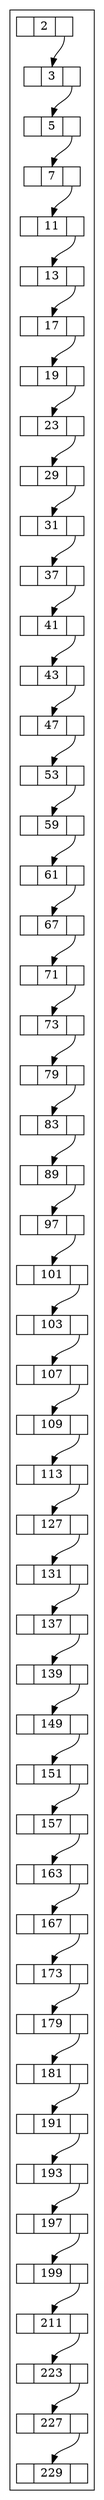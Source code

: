 digraph G {
	node [shape = record,height=.1];
	subgraph cluster1 {
		label = ""
		fontsize = 18
		fontcolor = blue
		a1 [label="<l> | {<c> 2} | <r> "]
		a2 [label="<l> | {<c> 3} | <r> "]
		a3 [label="<l> | {<c> 5} | <r> "]
		a4 [label="<l> | {<c> 7} | <r> "]
		a5 [label="<l> | {<c> 11} | <r> "]
		a6 [label="<l> | {<c> 13} | <r> "]
		a7 [label="<l> | {<c> 17} | <r> "]
		a8 [label="<l> | {<c> 19} | <r> "]
		a9 [label="<l> | {<c> 23} | <r> "]
		a10 [label="<l> | {<c> 29} | <r> "]
		a11 [label="<l> | {<c> 31} | <r> "]
		a12 [label="<l> | {<c> 37} | <r> "]
		a13 [label="<l> | {<c> 41} | <r> "]
		a14 [label="<l> | {<c> 43} | <r> "]
		a15 [label="<l> | {<c> 47} | <r> "]
		a16 [label="<l> | {<c> 53} | <r> "]
		a17 [label="<l> | {<c> 59} | <r> "]
		a18 [label="<l> | {<c> 61} | <r> "]
		a19 [label="<l> | {<c> 67} | <r> "]
		a20 [label="<l> | {<c> 71} | <r> "]
		a21 [label="<l> | {<c> 73} | <r> "]
		a22 [label="<l> | {<c> 79} | <r> "]
		a23 [label="<l> | {<c> 83} | <r> "]
		a24 [label="<l> | {<c> 89} | <r> "]
		a25 [label="<l> | {<c> 97} | <r> "]
		a26 [label="<l> | {<c> 101} | <r> "]
		a27 [label="<l> | {<c> 103} | <r> "]
		a28 [label="<l> | {<c> 107} | <r> "]
		a29 [label="<l> | {<c> 109} | <r> "]
		a30 [label="<l> | {<c> 113} | <r> "]
		a31 [label="<l> | {<c> 127} | <r> "]
		a32 [label="<l> | {<c> 131} | <r> "]
		a33 [label="<l> | {<c> 137} | <r> "]
		a34 [label="<l> | {<c> 139} | <r> "]
		a35 [label="<l> | {<c> 149} | <r> "]
		a36 [label="<l> | {<c> 151} | <r> "]
		a37 [label="<l> | {<c> 157} | <r> "]
		a38 [label="<l> | {<c> 163} | <r> "]
		a39 [label="<l> | {<c> 167} | <r> "]
		a40 [label="<l> | {<c> 173} | <r> "]
		a41 [label="<l> | {<c> 179} | <r> "]
		a42 [label="<l> | {<c> 181} | <r> "]
		a43 [label="<l> | {<c> 191} | <r> "]
		a44 [label="<l> | {<c> 193} | <r> "]
		a45 [label="<l> | {<c> 197} | <r> "]
		a46 [label="<l> | {<c> 199} | <r> "]
		a47 [label="<l> | {<c> 211} | <r> "]
		a48 [label="<l> | {<c> 223} | <r> "]
		a49 [label="<l> | {<c> 227} | <r> "]
		a50 [label="<l> | {<c> 229} | <r> "]
		a1:r -> a2:c
		a2:r -> a3:c
		a3:r -> a4:c
		a4:r -> a5:c
		a5:r -> a6:c
		a6:r -> a7:c
		a7:r -> a8:c
		a8:r -> a9:c
		a9:r -> a10:c
		a10:r -> a11:c
		a11:r -> a12:c
		a12:r -> a13:c
		a13:r -> a14:c
		a14:r -> a15:c
		a15:r -> a16:c
		a16:r -> a17:c
		a17:r -> a18:c
		a18:r -> a19:c
		a19:r -> a20:c
		a20:r -> a21:c
		a21:r -> a22:c
		a22:r -> a23:c
		a23:r -> a24:c
		a24:r -> a25:c
		a25:r -> a26:c
		a26:r -> a27:c
		a27:r -> a28:c
		a28:r -> a29:c
		a29:r -> a30:c
		a30:r -> a31:c
		a31:r -> a32:c
		a32:r -> a33:c
		a33:r -> a34:c
		a34:r -> a35:c
		a35:r -> a36:c
		a36:r -> a37:c
		a37:r -> a38:c
		a38:r -> a39:c
		a39:r -> a40:c
		a40:r -> a41:c
		a41:r -> a42:c
		a42:r -> a43:c
		a43:r -> a44:c
		a44:r -> a45:c
		a45:r -> a46:c
		a46:r -> a47:c
		a47:r -> a48:c
		a48:r -> a49:c
		a49:r -> a50:c
	}
}
